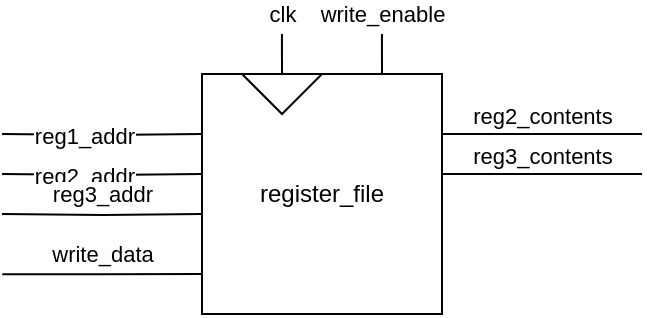 <mxfile version="20.3.0" type="device"><diagram id="PDZ9VPzNbFq4_l-Vd3K4" name="Page-1"><mxGraphModel dx="178" dy="108" grid="1" gridSize="10" guides="1" tooltips="1" connect="1" arrows="1" fold="1" page="1" pageScale="1" pageWidth="850" pageHeight="1100" math="0" shadow="0"><root><mxCell id="0"/><mxCell id="1" parent="0"/><mxCell id="2EMIYCweld-KqSUE0-sB-6" value="write_enable" style="edgeStyle=orthogonalEdgeStyle;rounded=0;orthogonalLoop=1;jettySize=auto;html=1;exitX=0.75;exitY=0;exitDx=0;exitDy=0;endArrow=none;endFill=0;" edge="1" parent="1" source="2EMIYCweld-KqSUE0-sB-5"><mxGeometry x="1" y="-10" relative="1" as="geometry"><mxPoint x="369.963" y="220" as="targetPoint"/><mxPoint x="-10" y="-10" as="offset"/></mxGeometry></mxCell><mxCell id="2EMIYCweld-KqSUE0-sB-7" value="reg2_contents" style="edgeStyle=orthogonalEdgeStyle;rounded=0;orthogonalLoop=1;jettySize=auto;html=1;exitX=1;exitY=0.25;exitDx=0;exitDy=0;endArrow=none;endFill=0;" edge="1" parent="1" source="2EMIYCweld-KqSUE0-sB-5"><mxGeometry y="10" relative="1" as="geometry"><mxPoint x="500" y="270" as="targetPoint"/><mxPoint as="offset"/></mxGeometry></mxCell><mxCell id="2EMIYCweld-KqSUE0-sB-5" value="register_file" style="rounded=0;whiteSpace=wrap;html=1;" vertex="1" parent="1"><mxGeometry x="280" y="240" width="120" height="120" as="geometry"/></mxCell><mxCell id="2EMIYCweld-KqSUE0-sB-9" value="clk" style="edgeStyle=orthogonalEdgeStyle;rounded=0;orthogonalLoop=1;jettySize=auto;html=1;exitX=0;exitY=0.5;exitDx=0;exitDy=0;endArrow=none;endFill=0;" edge="1" parent="1" source="2EMIYCweld-KqSUE0-sB-2"><mxGeometry x="1" y="-10" relative="1" as="geometry"><mxPoint x="319.963" y="220.0" as="targetPoint"/><mxPoint x="-10" y="-10" as="offset"/></mxGeometry></mxCell><mxCell id="2EMIYCweld-KqSUE0-sB-2" value="" style="triangle;whiteSpace=wrap;html=1;rotation=90;" vertex="1" parent="1"><mxGeometry x="310" y="230" width="20" height="40" as="geometry"/></mxCell><mxCell id="2EMIYCweld-KqSUE0-sB-11" value="reg3_contents" style="edgeStyle=orthogonalEdgeStyle;rounded=0;orthogonalLoop=1;jettySize=auto;html=1;endArrow=none;endFill=0;exitX=1;exitY=0.417;exitDx=0;exitDy=0;exitPerimeter=0;" edge="1" parent="1" source="2EMIYCweld-KqSUE0-sB-5"><mxGeometry y="10" relative="1" as="geometry"><mxPoint x="500.0" y="290.0" as="targetPoint"/><mxPoint x="400" y="290" as="sourcePoint"/><mxPoint as="offset"/></mxGeometry></mxCell><mxCell id="2EMIYCweld-KqSUE0-sB-12" value="reg1_addr" style="edgeStyle=orthogonalEdgeStyle;rounded=0;orthogonalLoop=1;jettySize=auto;html=1;endArrow=none;endFill=0;exitX=1;exitY=0.417;exitDx=0;exitDy=0;exitPerimeter=0;entryX=0;entryY=0.25;entryDx=0;entryDy=0;" edge="1" parent="1" target="2EMIYCweld-KqSUE0-sB-5"><mxGeometry y="10" relative="1" as="geometry"><mxPoint x="280" y="270" as="targetPoint"/><mxPoint x="180" y="270.04" as="sourcePoint"/><mxPoint as="offset"/></mxGeometry></mxCell><mxCell id="2EMIYCweld-KqSUE0-sB-13" value="reg2_addr" style="edgeStyle=orthogonalEdgeStyle;rounded=0;orthogonalLoop=1;jettySize=auto;html=1;endArrow=none;endFill=0;exitX=1;exitY=0.417;exitDx=0;exitDy=0;exitPerimeter=0;entryX=0;entryY=0.417;entryDx=0;entryDy=0;entryPerimeter=0;" edge="1" parent="1" target="2EMIYCweld-KqSUE0-sB-5"><mxGeometry y="10" relative="1" as="geometry"><mxPoint x="280" y="290" as="targetPoint"/><mxPoint x="180" y="290.04" as="sourcePoint"/><mxPoint as="offset"/></mxGeometry></mxCell><mxCell id="2EMIYCweld-KqSUE0-sB-14" value="reg3_addr" style="edgeStyle=orthogonalEdgeStyle;rounded=0;orthogonalLoop=1;jettySize=auto;html=1;endArrow=none;endFill=0;exitX=1;exitY=0.417;exitDx=0;exitDy=0;exitPerimeter=0;entryX=-0.001;entryY=0.583;entryDx=0;entryDy=0;entryPerimeter=0;" edge="1" parent="1" target="2EMIYCweld-KqSUE0-sB-5"><mxGeometry y="10" relative="1" as="geometry"><mxPoint x="280" y="310" as="targetPoint"/><mxPoint x="180" y="310.04" as="sourcePoint"/><mxPoint as="offset"/></mxGeometry></mxCell><mxCell id="2EMIYCweld-KqSUE0-sB-15" value="write_data" style="edgeStyle=orthogonalEdgeStyle;rounded=0;orthogonalLoop=1;jettySize=auto;html=1;endArrow=none;endFill=0;exitX=1;exitY=0.417;exitDx=0;exitDy=0;exitPerimeter=0;entryX=0;entryY=0.833;entryDx=0;entryDy=0;entryPerimeter=0;" edge="1" parent="1" target="2EMIYCweld-KqSUE0-sB-5"><mxGeometry x="-0.001" y="10" relative="1" as="geometry"><mxPoint x="280.0" y="340.0" as="targetPoint"/><mxPoint x="180.12" y="340.08" as="sourcePoint"/><mxPoint as="offset"/><Array as="points"><mxPoint x="230" y="340"/></Array></mxGeometry></mxCell></root></mxGraphModel></diagram></mxfile>
